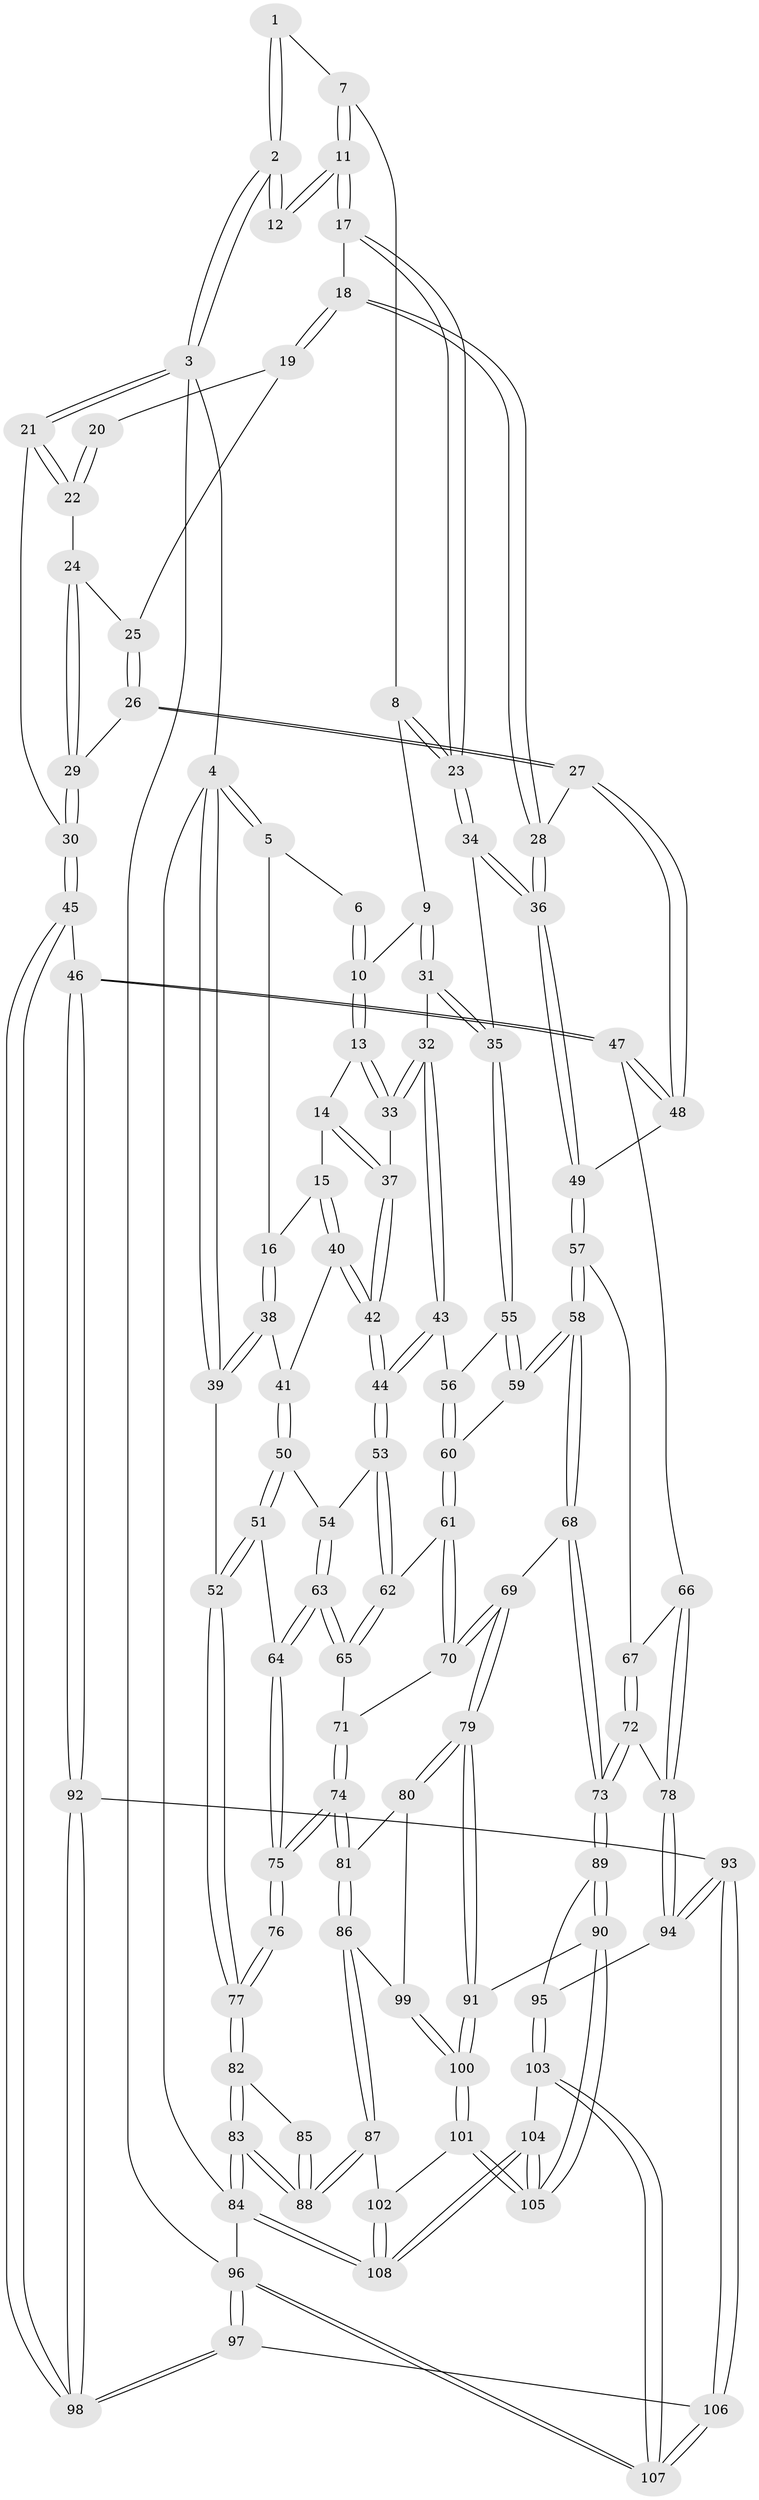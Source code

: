 // coarse degree distribution, {3: 0.09333333333333334, 6: 0.18666666666666668, 8: 0.013333333333333334, 4: 0.28, 5: 0.37333333333333335, 9: 0.013333333333333334, 2: 0.013333333333333334, 7: 0.02666666666666667}
// Generated by graph-tools (version 1.1) at 2025/21/03/04/25 18:21:13]
// undirected, 108 vertices, 267 edges
graph export_dot {
graph [start="1"]
  node [color=gray90,style=filled];
  1 [pos="+0.461486651056121+0"];
  2 [pos="+1+0"];
  3 [pos="+1+0"];
  4 [pos="+0+0"];
  5 [pos="+0+0"];
  6 [pos="+0.34810728337685887+0"];
  7 [pos="+0.556726662111248+0.06401043816035154"];
  8 [pos="+0.49442797451918874+0.1970865130235216"];
  9 [pos="+0.37860533356396003+0.22046860196784077"];
  10 [pos="+0.29366334330359956+0.1500508988920163"];
  11 [pos="+0.6650007212945264+0.1658705382746966"];
  12 [pos="+0.9810028293604539+0"];
  13 [pos="+0.2399876498302128+0.1914264841414383"];
  14 [pos="+0.19943881858849744+0.21697088448331547"];
  15 [pos="+0.18252248480480562+0.22187793408305084"];
  16 [pos="+0.1705852499784553+0.2225115197989454"];
  17 [pos="+0.6752969675905466+0.22405076472869206"];
  18 [pos="+0.7320704525261493+0.2439548512530505"];
  19 [pos="+0.857014134951228+0.19382342351217227"];
  20 [pos="+0.9451348136241893+0"];
  21 [pos="+1+0.35794656573173395"];
  22 [pos="+0.9735854382765957+0.26435729306601113"];
  23 [pos="+0.6110905554836783+0.28022094250835117"];
  24 [pos="+0.9606014547716634+0.262376461804557"];
  25 [pos="+0.8780765063861827+0.21982090862696713"];
  26 [pos="+0.8636906462383223+0.3463968722946739"];
  27 [pos="+0.8149932677396043+0.36243162656291117"];
  28 [pos="+0.7405167358074026+0.2609390093130604"];
  29 [pos="+0.8802218579615056+0.34975666772752506"];
  30 [pos="+1+0.5270199148464216"];
  31 [pos="+0.3877597769343049+0.24228041681998944"];
  32 [pos="+0.3583334646906606+0.38954028203188457"];
  33 [pos="+0.3151644288444545+0.350377695381517"];
  34 [pos="+0.6049710947157927+0.29278597985909366"];
  35 [pos="+0.5280512959897629+0.3618921650703321"];
  36 [pos="+0.704102843097276+0.4326936770538353"];
  37 [pos="+0.2505075904951826+0.34729490120600903"];
  38 [pos="+0.024285400813834696+0.262593138911537"];
  39 [pos="+0+0.2950054928601559"];
  40 [pos="+0.17853190631326474+0.40003052163849695"];
  41 [pos="+0.15200352491946045+0.4142756116472942"];
  42 [pos="+0.265288079396526+0.4347685186122824"];
  43 [pos="+0.36022747259067717+0.4097157317067322"];
  44 [pos="+0.27577539775841026+0.44788630935159535"];
  45 [pos="+1+0.5632089553584675"];
  46 [pos="+0.9931048415917908+0.5823971211048455"];
  47 [pos="+0.9763583174657354+0.5805453533112436"];
  48 [pos="+0.80964381205491+0.37889543637547857"];
  49 [pos="+0.7191017992266233+0.4691441042123808"];
  50 [pos="+0.1221665309627252+0.4630848661747312"];
  51 [pos="+0.05649910560617883+0.5127868937816218"];
  52 [pos="+0+0.450733124215534"];
  53 [pos="+0.2752980792662552+0.4495366190906219"];
  54 [pos="+0.24745531925672046+0.4746878580548166"];
  55 [pos="+0.5104703099706586+0.42583550149289207"];
  56 [pos="+0.37445642072911867+0.4157277403562863"];
  57 [pos="+0.7017050152355131+0.5424819661346532"];
  58 [pos="+0.5920507701198569+0.5532492197895205"];
  59 [pos="+0.5312094194790279+0.48121920972275756"];
  60 [pos="+0.38426224621707566+0.5459464928892334"];
  61 [pos="+0.36550328521909337+0.5678392059621028"];
  62 [pos="+0.33482698476019357+0.5577142494153864"];
  63 [pos="+0.17779611403367027+0.6061703693290194"];
  64 [pos="+0.1687562236329306+0.6123461592885873"];
  65 [pos="+0.2646507022551917+0.5945071071171486"];
  66 [pos="+0.7813804027369673+0.592768760589655"];
  67 [pos="+0.7240215415841926+0.5580574914452435"];
  68 [pos="+0.5687904696034065+0.5948345839060386"];
  69 [pos="+0.42052149866469757+0.6711362105597137"];
  70 [pos="+0.4020848438457324+0.6557979140785499"];
  71 [pos="+0.32624096503178424+0.6638985933292465"];
  72 [pos="+0.6550625913750648+0.7261495521784603"];
  73 [pos="+0.5972683042208011+0.7563945887008933"];
  74 [pos="+0.20278975420172723+0.7362325811058834"];
  75 [pos="+0.16676820801015632+0.6766648366908197"];
  76 [pos="+0.08090188061446443+0.6988729379320686"];
  77 [pos="+0+0.49492811311444146"];
  78 [pos="+0.7617760479238131+0.7029091880100563"];
  79 [pos="+0.41552452774002746+0.8258162664964979"];
  80 [pos="+0.31040495342682933+0.7939855709531123"];
  81 [pos="+0.2062516448695356+0.7505954193651103"];
  82 [pos="+0+0.5325851819414635"];
  83 [pos="+0+1"];
  84 [pos="+0+1"];
  85 [pos="+0.05471658736245429+0.7230152440985189"];
  86 [pos="+0.17532065161381896+0.8070573458931762"];
  87 [pos="+0.06568153179489541+0.9025944058101123"];
  88 [pos="+0+1"];
  89 [pos="+0.5834895305771164+0.8418560542105193"];
  90 [pos="+0.4964694009508986+0.8782506041602556"];
  91 [pos="+0.4183640287187646+0.8302518592204875"];
  92 [pos="+0.8144026790793473+0.8623800971408696"];
  93 [pos="+0.8002666585843531+0.8705152248825453"];
  94 [pos="+0.7779410556629011+0.860431545261777"];
  95 [pos="+0.69697256702966+0.8711886815681606"];
  96 [pos="+1+1"];
  97 [pos="+1+1"];
  98 [pos="+1+0.7907345867901605"];
  99 [pos="+0.24453295945591033+0.9012306585214627"];
  100 [pos="+0.2713157020307507+0.9603422788695929"];
  101 [pos="+0.26780372190023655+0.9686402207317237"];
  102 [pos="+0.26154667126083003+0.9792262812563094"];
  103 [pos="+0.6209267314858977+1"];
  104 [pos="+0.5044645485379388+1"];
  105 [pos="+0.49227449225772374+1"];
  106 [pos="+0.8066621621744555+0.8861735394557517"];
  107 [pos="+0.9006464743786532+1"];
  108 [pos="+0.26442655053904907+1"];
  1 -- 2;
  1 -- 2;
  1 -- 7;
  2 -- 3;
  2 -- 3;
  2 -- 12;
  2 -- 12;
  3 -- 4;
  3 -- 21;
  3 -- 21;
  3 -- 96;
  4 -- 5;
  4 -- 5;
  4 -- 39;
  4 -- 39;
  4 -- 84;
  5 -- 6;
  5 -- 16;
  6 -- 10;
  6 -- 10;
  7 -- 8;
  7 -- 11;
  7 -- 11;
  8 -- 9;
  8 -- 23;
  8 -- 23;
  9 -- 10;
  9 -- 31;
  9 -- 31;
  10 -- 13;
  10 -- 13;
  11 -- 12;
  11 -- 12;
  11 -- 17;
  11 -- 17;
  13 -- 14;
  13 -- 33;
  13 -- 33;
  14 -- 15;
  14 -- 37;
  14 -- 37;
  15 -- 16;
  15 -- 40;
  15 -- 40;
  16 -- 38;
  16 -- 38;
  17 -- 18;
  17 -- 23;
  17 -- 23;
  18 -- 19;
  18 -- 19;
  18 -- 28;
  18 -- 28;
  19 -- 20;
  19 -- 25;
  20 -- 22;
  20 -- 22;
  21 -- 22;
  21 -- 22;
  21 -- 30;
  22 -- 24;
  23 -- 34;
  23 -- 34;
  24 -- 25;
  24 -- 29;
  24 -- 29;
  25 -- 26;
  25 -- 26;
  26 -- 27;
  26 -- 27;
  26 -- 29;
  27 -- 28;
  27 -- 48;
  27 -- 48;
  28 -- 36;
  28 -- 36;
  29 -- 30;
  29 -- 30;
  30 -- 45;
  30 -- 45;
  31 -- 32;
  31 -- 35;
  31 -- 35;
  32 -- 33;
  32 -- 33;
  32 -- 43;
  32 -- 43;
  33 -- 37;
  34 -- 35;
  34 -- 36;
  34 -- 36;
  35 -- 55;
  35 -- 55;
  36 -- 49;
  36 -- 49;
  37 -- 42;
  37 -- 42;
  38 -- 39;
  38 -- 39;
  38 -- 41;
  39 -- 52;
  40 -- 41;
  40 -- 42;
  40 -- 42;
  41 -- 50;
  41 -- 50;
  42 -- 44;
  42 -- 44;
  43 -- 44;
  43 -- 44;
  43 -- 56;
  44 -- 53;
  44 -- 53;
  45 -- 46;
  45 -- 98;
  45 -- 98;
  46 -- 47;
  46 -- 47;
  46 -- 92;
  46 -- 92;
  47 -- 48;
  47 -- 48;
  47 -- 66;
  48 -- 49;
  49 -- 57;
  49 -- 57;
  50 -- 51;
  50 -- 51;
  50 -- 54;
  51 -- 52;
  51 -- 52;
  51 -- 64;
  52 -- 77;
  52 -- 77;
  53 -- 54;
  53 -- 62;
  53 -- 62;
  54 -- 63;
  54 -- 63;
  55 -- 56;
  55 -- 59;
  55 -- 59;
  56 -- 60;
  56 -- 60;
  57 -- 58;
  57 -- 58;
  57 -- 67;
  58 -- 59;
  58 -- 59;
  58 -- 68;
  58 -- 68;
  59 -- 60;
  60 -- 61;
  60 -- 61;
  61 -- 62;
  61 -- 70;
  61 -- 70;
  62 -- 65;
  62 -- 65;
  63 -- 64;
  63 -- 64;
  63 -- 65;
  63 -- 65;
  64 -- 75;
  64 -- 75;
  65 -- 71;
  66 -- 67;
  66 -- 78;
  66 -- 78;
  67 -- 72;
  67 -- 72;
  68 -- 69;
  68 -- 73;
  68 -- 73;
  69 -- 70;
  69 -- 70;
  69 -- 79;
  69 -- 79;
  70 -- 71;
  71 -- 74;
  71 -- 74;
  72 -- 73;
  72 -- 73;
  72 -- 78;
  73 -- 89;
  73 -- 89;
  74 -- 75;
  74 -- 75;
  74 -- 81;
  74 -- 81;
  75 -- 76;
  75 -- 76;
  76 -- 77;
  76 -- 77;
  77 -- 82;
  77 -- 82;
  78 -- 94;
  78 -- 94;
  79 -- 80;
  79 -- 80;
  79 -- 91;
  79 -- 91;
  80 -- 81;
  80 -- 99;
  81 -- 86;
  81 -- 86;
  82 -- 83;
  82 -- 83;
  82 -- 85;
  83 -- 84;
  83 -- 84;
  83 -- 88;
  83 -- 88;
  84 -- 108;
  84 -- 108;
  84 -- 96;
  85 -- 88;
  85 -- 88;
  86 -- 87;
  86 -- 87;
  86 -- 99;
  87 -- 88;
  87 -- 88;
  87 -- 102;
  89 -- 90;
  89 -- 90;
  89 -- 95;
  90 -- 91;
  90 -- 105;
  90 -- 105;
  91 -- 100;
  91 -- 100;
  92 -- 93;
  92 -- 98;
  92 -- 98;
  93 -- 94;
  93 -- 94;
  93 -- 106;
  93 -- 106;
  94 -- 95;
  95 -- 103;
  95 -- 103;
  96 -- 97;
  96 -- 97;
  96 -- 107;
  96 -- 107;
  97 -- 98;
  97 -- 98;
  97 -- 106;
  99 -- 100;
  99 -- 100;
  100 -- 101;
  100 -- 101;
  101 -- 102;
  101 -- 105;
  101 -- 105;
  102 -- 108;
  102 -- 108;
  103 -- 104;
  103 -- 107;
  103 -- 107;
  104 -- 105;
  104 -- 105;
  104 -- 108;
  104 -- 108;
  106 -- 107;
  106 -- 107;
}
